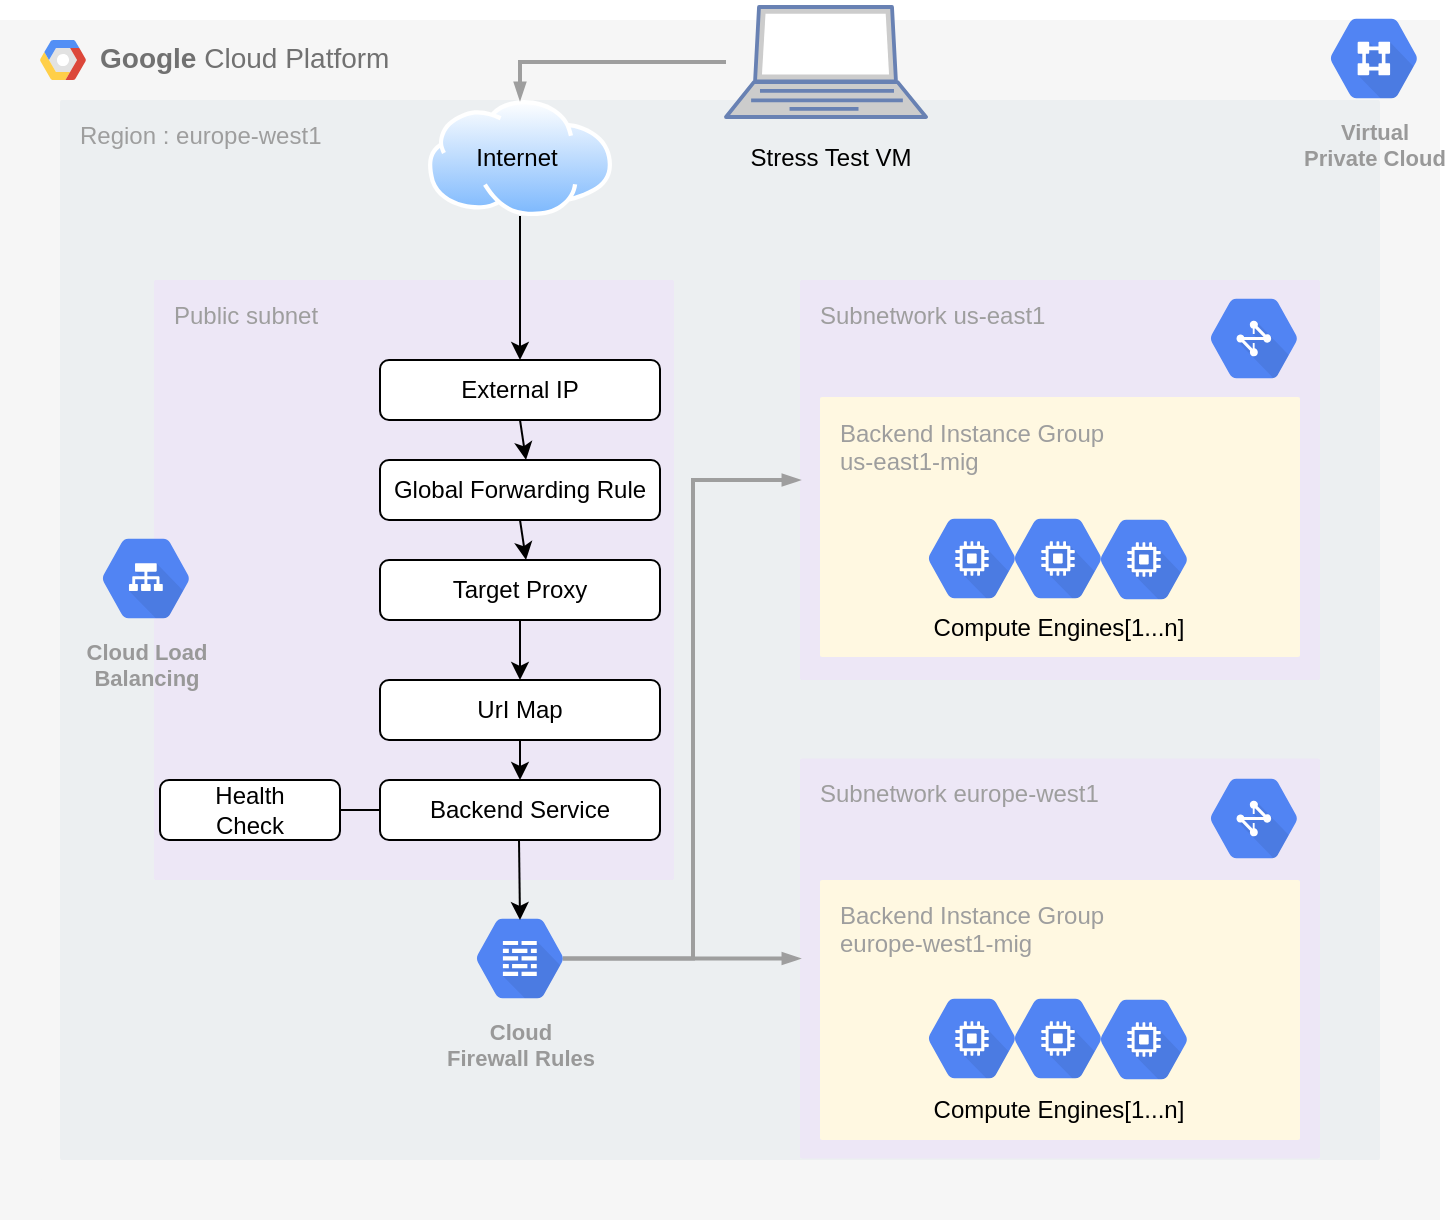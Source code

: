 <mxfile version="16.6.4" type="github">
  <diagram id="pWYNXqBe8x7Hirdf-r9Q" name="Page-1">
    <mxGraphModel dx="1422" dy="794" grid="1" gridSize="10" guides="1" tooltips="1" connect="1" arrows="1" fold="1" page="1" pageScale="1" pageWidth="827" pageHeight="1169" math="0" shadow="0">
      <root>
        <object label="" id="0">
          <mxCell />
        </object>
        <mxCell id="1" parent="0" />
        <mxCell id="X19Q8VQpx3kqBuvHNOcR-4" value="&lt;b&gt;Google &lt;/b&gt;Cloud Platform" style="fillColor=#F6F6F6;strokeColor=none;shadow=0;gradientColor=none;fontSize=14;align=left;spacing=10;fontColor=#717171;9E9E9E;verticalAlign=top;spacingTop=-4;fontStyle=0;spacingLeft=40;html=1;" parent="1" vertex="1">
          <mxGeometry x="77" y="30" width="720" height="600" as="geometry" />
        </mxCell>
        <mxCell id="X19Q8VQpx3kqBuvHNOcR-5" value="" style="shape=mxgraph.gcp2.google_cloud_platform;fillColor=#F6F6F6;strokeColor=none;shadow=0;gradientColor=none;" parent="X19Q8VQpx3kqBuvHNOcR-4" vertex="1">
          <mxGeometry width="23" height="20" relative="1" as="geometry">
            <mxPoint x="20" y="10" as="offset" />
          </mxGeometry>
        </mxCell>
        <mxCell id="X19Q8VQpx3kqBuvHNOcR-37" value="Project ID : vm-test" style="sketch=0;points=[[0,0,0],[0.25,0,0],[0.5,0,0],[0.75,0,0],[1,0,0],[1,0.25,0],[1,0.5,0],[1,0.75,0],[1,1,0],[0.75,1,0],[0.5,1,0],[0.25,1,0],[0,1,0],[0,0.75,0],[0,0.5,0],[0,0.25,0]];rounded=1;absoluteArcSize=1;arcSize=2;html=1;strokeColor=none;gradientColor=none;shadow=0;dashed=0;fontSize=12;fontColor=#9E9E9E;align=left;verticalAlign=top;spacing=10;spacingTop=-4;fillColor=#F6F6F6;" parent="X19Q8VQpx3kqBuvHNOcR-4" vertex="1">
          <mxGeometry x="20" y="40" width="680" height="540" as="geometry" />
        </mxCell>
        <mxCell id="X19Q8VQpx3kqBuvHNOcR-103" value="Region : europe-west1" style="sketch=0;points=[[0,0,0],[0.25,0,0],[0.5,0,0],[0.75,0,0],[1,0,0],[1,0.25,0],[1,0.5,0],[1,0.75,0],[1,1,0],[0.75,1,0],[0.5,1,0],[0.25,1,0],[0,1,0],[0,0.75,0],[0,0.5,0],[0,0.25,0]];rounded=1;absoluteArcSize=1;arcSize=2;html=1;strokeColor=none;gradientColor=none;shadow=0;dashed=0;fontSize=12;fontColor=#9E9E9E;align=left;verticalAlign=top;spacing=10;spacingTop=-4;fillColor=#ECEFF1;" parent="X19Q8VQpx3kqBuvHNOcR-37" vertex="1">
          <mxGeometry width="660" height="530" relative="1" as="geometry">
            <mxPoint x="10" as="offset" />
          </mxGeometry>
        </mxCell>
        <mxCell id="X19Q8VQpx3kqBuvHNOcR-40" value="Public subnet" style="sketch=0;points=[[0,0,0],[0.25,0,0],[0.5,0,0],[0.75,0,0],[1,0,0],[1,0.25,0],[1,0.5,0],[1,0.75,0],[1,1,0],[0.75,1,0],[0.5,1,0],[0.25,1,0],[0,1,0],[0,0.75,0],[0,0.5,0],[0,0.25,0]];rounded=1;absoluteArcSize=1;arcSize=2;html=1;strokeColor=none;gradientColor=none;shadow=0;dashed=0;fontSize=12;fontColor=#9E9E9E;align=left;verticalAlign=top;spacing=10;spacingTop=-4;fillColor=#EDE7F6;" parent="X19Q8VQpx3kqBuvHNOcR-37" vertex="1">
          <mxGeometry width="260" height="300" relative="1" as="geometry">
            <mxPoint x="57" y="90" as="offset" />
          </mxGeometry>
        </mxCell>
        <mxCell id="X19Q8VQpx3kqBuvHNOcR-127" value="Subnetwork us-east1" style="sketch=0;points=[[0,0,0],[0.25,0,0],[0.5,0,0],[0.75,0,0],[1,0,0],[1,0.25,0],[1,0.5,0],[1,0.75,0],[1,1,0],[0.75,1,0],[0.5,1,0],[0.25,1,0],[0,1,0],[0,0.75,0],[0,0.5,0],[0,0.25,0]];rounded=1;absoluteArcSize=1;arcSize=2;html=1;strokeColor=none;gradientColor=none;shadow=0;dashed=0;fontSize=12;fontColor=#9E9E9E;align=left;verticalAlign=top;spacing=10;spacingTop=-4;fillColor=#EDE7F6;" parent="X19Q8VQpx3kqBuvHNOcR-37" vertex="1">
          <mxGeometry x="380" y="90" width="260" height="200" as="geometry" />
        </mxCell>
        <mxCell id="X19Q8VQpx3kqBuvHNOcR-128" value="Subnetwork europe-west1" style="sketch=0;points=[[0,0,0],[0.25,0,0],[0.5,0,0],[0.75,0,0],[1,0,0],[1,0.25,0],[1,0.5,0],[1,0.75,0],[1,1,0],[0.75,1,0],[0.5,1,0],[0.25,1,0],[0,1,0],[0,0.75,0],[0,0.5,0],[0,0.25,0]];rounded=1;absoluteArcSize=1;arcSize=2;html=1;strokeColor=none;gradientColor=none;shadow=0;dashed=0;fontSize=12;fontColor=#9E9E9E;align=left;verticalAlign=top;spacing=10;spacingTop=-4;fillColor=#EDE7F6;" parent="X19Q8VQpx3kqBuvHNOcR-37" vertex="1">
          <mxGeometry x="380" y="329.25" width="260" height="200" as="geometry" />
        </mxCell>
        <mxCell id="X19Q8VQpx3kqBuvHNOcR-133" value="Cloud Load&#xa;Balancing" style="sketch=0;html=1;fillColor=#5184F3;strokeColor=none;verticalAlign=top;labelPosition=center;verticalLabelPosition=bottom;align=center;spacingTop=-6;fontSize=11;fontStyle=1;fontColor=#999999;shape=mxgraph.gcp2.hexIcon;prIcon=cloud_load_balancing" parent="X19Q8VQpx3kqBuvHNOcR-37" vertex="1">
          <mxGeometry x="20" y="210" width="66" height="58.5" as="geometry" />
        </mxCell>
        <mxCell id="X19Q8VQpx3kqBuvHNOcR-137" value="" style="aspect=fixed;perimeter=ellipsePerimeter;html=1;align=center;shadow=0;dashed=0;spacingTop=3;image;image=img/lib/active_directory/internet_cloud.svg;" parent="X19Q8VQpx3kqBuvHNOcR-37" vertex="1">
          <mxGeometry x="193.97" width="92.06" height="58" as="geometry" />
        </mxCell>
        <mxCell id="X19Q8VQpx3kqBuvHNOcR-139" value="" style="endArrow=classic;html=1;rounded=0;exitX=0.5;exitY=1;exitDx=0;exitDy=0;" parent="X19Q8VQpx3kqBuvHNOcR-37" source="X19Q8VQpx3kqBuvHNOcR-137" target="X19Q8VQpx3kqBuvHNOcR-140" edge="1">
          <mxGeometry width="50" height="50" relative="1" as="geometry">
            <mxPoint x="360" y="360" as="sourcePoint" />
            <mxPoint x="410" y="310" as="targetPoint" />
          </mxGeometry>
        </mxCell>
        <mxCell id="X19Q8VQpx3kqBuvHNOcR-140" value="External IP" style="rounded=1;whiteSpace=wrap;html=1;" parent="X19Q8VQpx3kqBuvHNOcR-37" vertex="1">
          <mxGeometry x="170" y="130" width="140" height="30" as="geometry" />
        </mxCell>
        <mxCell id="X19Q8VQpx3kqBuvHNOcR-141" value="Global Forwarding Rule" style="rounded=1;whiteSpace=wrap;html=1;" parent="X19Q8VQpx3kqBuvHNOcR-37" vertex="1">
          <mxGeometry x="170" y="180" width="140" height="30" as="geometry" />
        </mxCell>
        <mxCell id="X19Q8VQpx3kqBuvHNOcR-142" value="Target Proxy" style="rounded=1;whiteSpace=wrap;html=1;" parent="X19Q8VQpx3kqBuvHNOcR-37" vertex="1">
          <mxGeometry x="170" y="230" width="140" height="30" as="geometry" />
        </mxCell>
        <mxCell id="X19Q8VQpx3kqBuvHNOcR-143" value="UrI Map" style="rounded=1;whiteSpace=wrap;html=1;" parent="X19Q8VQpx3kqBuvHNOcR-37" vertex="1">
          <mxGeometry x="170" y="290" width="140" height="30" as="geometry" />
        </mxCell>
        <mxCell id="X19Q8VQpx3kqBuvHNOcR-144" value="Backend Service" style="rounded=1;whiteSpace=wrap;html=1;" parent="X19Q8VQpx3kqBuvHNOcR-37" vertex="1">
          <mxGeometry x="170" y="340" width="140" height="30" as="geometry" />
        </mxCell>
        <mxCell id="X19Q8VQpx3kqBuvHNOcR-145" value="Health&lt;br&gt;Check" style="rounded=1;whiteSpace=wrap;html=1;" parent="X19Q8VQpx3kqBuvHNOcR-37" vertex="1">
          <mxGeometry x="60" y="340" width="90" height="30" as="geometry" />
        </mxCell>
        <mxCell id="X19Q8VQpx3kqBuvHNOcR-146" value="" style="endArrow=none;html=1;rounded=0;entryX=1;entryY=0.5;entryDx=0;entryDy=0;exitX=0;exitY=0.5;exitDx=0;exitDy=0;" parent="X19Q8VQpx3kqBuvHNOcR-37" source="X19Q8VQpx3kqBuvHNOcR-144" target="X19Q8VQpx3kqBuvHNOcR-145" edge="1">
          <mxGeometry width="50" height="50" relative="1" as="geometry">
            <mxPoint x="360" y="360" as="sourcePoint" />
            <mxPoint x="410" y="310" as="targetPoint" />
          </mxGeometry>
        </mxCell>
        <mxCell id="SRtRHM4l6uf5ir-c9pAR-4" value="" style="endArrow=classic;html=1;rounded=0;exitX=0.5;exitY=1;exitDx=0;exitDy=0;" edge="1" parent="X19Q8VQpx3kqBuvHNOcR-37" source="X19Q8VQpx3kqBuvHNOcR-142" target="X19Q8VQpx3kqBuvHNOcR-143">
          <mxGeometry width="50" height="50" relative="1" as="geometry">
            <mxPoint x="250" y="220" as="sourcePoint" />
            <mxPoint x="250" y="240" as="targetPoint" />
          </mxGeometry>
        </mxCell>
        <mxCell id="SRtRHM4l6uf5ir-c9pAR-5" value="" style="endArrow=classic;html=1;rounded=0;exitX=0.5;exitY=1;exitDx=0;exitDy=0;" edge="1" parent="X19Q8VQpx3kqBuvHNOcR-37" source="X19Q8VQpx3kqBuvHNOcR-143" target="X19Q8VQpx3kqBuvHNOcR-144">
          <mxGeometry width="50" height="50" relative="1" as="geometry">
            <mxPoint x="250" y="270" as="sourcePoint" />
            <mxPoint x="250" y="300" as="targetPoint" />
          </mxGeometry>
        </mxCell>
        <mxCell id="SRtRHM4l6uf5ir-c9pAR-6" value="Cloud&#xa;Firewall Rules" style="sketch=0;html=1;fillColor=#5184F3;strokeColor=none;verticalAlign=top;labelPosition=center;verticalLabelPosition=bottom;align=center;spacingTop=-6;fontSize=11;fontStyle=1;fontColor=#999999;shape=mxgraph.gcp2.hexIcon;prIcon=cloud_firewall_rules" vertex="1" parent="X19Q8VQpx3kqBuvHNOcR-37">
          <mxGeometry x="207" y="400" width="66" height="58.5" as="geometry" />
        </mxCell>
        <mxCell id="SRtRHM4l6uf5ir-c9pAR-7" value="" style="endArrow=classic;html=1;rounded=0;exitX=0.5;exitY=1;exitDx=0;exitDy=0;" edge="1" parent="X19Q8VQpx3kqBuvHNOcR-37">
          <mxGeometry width="50" height="50" relative="1" as="geometry">
            <mxPoint x="239.5" y="370" as="sourcePoint" />
            <mxPoint x="240" y="410" as="targetPoint" />
          </mxGeometry>
        </mxCell>
        <mxCell id="SRtRHM4l6uf5ir-c9pAR-10" value="" style="edgeStyle=orthogonalEdgeStyle;fontSize=12;html=1;endArrow=blockThin;endFill=1;rounded=0;strokeWidth=2;endSize=4;startSize=4;dashed=0;strokeColor=#9E9E9E;exitX=0.825;exitY=0.5;exitDx=0;exitDy=0;exitPerimeter=0;entryX=0;entryY=0.5;entryDx=0;entryDy=0;entryPerimeter=0;" edge="1" parent="X19Q8VQpx3kqBuvHNOcR-37" source="SRtRHM4l6uf5ir-c9pAR-6" target="X19Q8VQpx3kqBuvHNOcR-127">
          <mxGeometry width="100" relative="1" as="geometry">
            <mxPoint x="570" y="460" as="sourcePoint" />
            <mxPoint x="670" y="460" as="targetPoint" />
          </mxGeometry>
        </mxCell>
        <mxCell id="SRtRHM4l6uf5ir-c9pAR-11" value="" style="edgeStyle=orthogonalEdgeStyle;fontSize=12;html=1;endArrow=blockThin;endFill=1;rounded=0;strokeWidth=2;endSize=4;startSize=4;dashed=0;strokeColor=#9E9E9E;entryX=0;entryY=0.5;entryDx=0;entryDy=0;entryPerimeter=0;exitX=0.825;exitY=0.5;exitDx=0;exitDy=0;exitPerimeter=0;" edge="1" parent="X19Q8VQpx3kqBuvHNOcR-37" source="SRtRHM4l6uf5ir-c9pAR-6" target="X19Q8VQpx3kqBuvHNOcR-128">
          <mxGeometry width="100" relative="1" as="geometry">
            <mxPoint x="270" y="430" as="sourcePoint" />
            <mxPoint x="670" y="460" as="targetPoint" />
            <Array as="points">
              <mxPoint x="380" y="429" />
            </Array>
          </mxGeometry>
        </mxCell>
        <mxCell id="SRtRHM4l6uf5ir-c9pAR-15" value="" style="sketch=0;html=1;fillColor=#5184F3;strokeColor=none;verticalAlign=top;labelPosition=center;verticalLabelPosition=bottom;align=center;spacingTop=-6;fontSize=11;fontStyle=1;fontColor=#999999;shape=mxgraph.gcp2.hexIcon;prIcon=cloud_network" vertex="1" parent="X19Q8VQpx3kqBuvHNOcR-37">
          <mxGeometry x="574" y="90" width="66" height="58.5" as="geometry" />
        </mxCell>
        <mxCell id="SRtRHM4l6uf5ir-c9pAR-16" value="" style="sketch=0;html=1;fillColor=#5184F3;strokeColor=none;verticalAlign=top;labelPosition=center;verticalLabelPosition=bottom;align=center;spacingTop=-6;fontSize=11;fontStyle=1;fontColor=#999999;shape=mxgraph.gcp2.hexIcon;prIcon=cloud_network" vertex="1" parent="X19Q8VQpx3kqBuvHNOcR-37">
          <mxGeometry x="574" y="330" width="66" height="58.5" as="geometry" />
        </mxCell>
        <mxCell id="SRtRHM4l6uf5ir-c9pAR-17" value="Backend Instance Group&lt;br&gt;us-east1-mig" style="sketch=0;points=[[0,0,0],[0.25,0,0],[0.5,0,0],[0.75,0,0],[1,0,0],[1,0.25,0],[1,0.5,0],[1,0.75,0],[1,1,0],[0.75,1,0],[0.5,1,0],[0.25,1,0],[0,1,0],[0,0.75,0],[0,0.5,0],[0,0.25,0]];rounded=1;absoluteArcSize=1;arcSize=2;html=1;strokeColor=none;gradientColor=none;shadow=0;dashed=0;fontSize=12;fontColor=#9E9E9E;align=left;verticalAlign=top;spacing=10;spacingTop=-4;fillColor=#FFF8E1;" vertex="1" parent="X19Q8VQpx3kqBuvHNOcR-37">
          <mxGeometry x="390" y="148.5" width="240" height="130" as="geometry" />
        </mxCell>
        <mxCell id="SRtRHM4l6uf5ir-c9pAR-18" value="Backend Instance Group&lt;br&gt;europe-west1-mig" style="sketch=0;points=[[0,0,0],[0.25,0,0],[0.5,0,0],[0.75,0,0],[1,0,0],[1,0.25,0],[1,0.5,0],[1,0.75,0],[1,1,0],[0.75,1,0],[0.5,1,0],[0.25,1,0],[0,1,0],[0,0.75,0],[0,0.5,0],[0,0.25,0]];rounded=1;absoluteArcSize=1;arcSize=2;html=1;strokeColor=none;gradientColor=none;shadow=0;dashed=0;fontSize=12;fontColor=#9E9E9E;align=left;verticalAlign=top;spacing=10;spacingTop=-4;fillColor=#FFF8E1;" vertex="1" parent="X19Q8VQpx3kqBuvHNOcR-37">
          <mxGeometry x="390" y="390" width="240" height="130" as="geometry" />
        </mxCell>
        <mxCell id="SRtRHM4l6uf5ir-c9pAR-19" value="" style="sketch=0;html=1;fillColor=#5184F3;strokeColor=none;verticalAlign=top;labelPosition=center;verticalLabelPosition=bottom;align=center;spacingTop=-6;fontSize=11;fontStyle=1;fontColor=#999999;shape=mxgraph.gcp2.hexIcon;prIcon=compute_engine" vertex="1" parent="X19Q8VQpx3kqBuvHNOcR-37">
          <mxGeometry x="433" y="200" width="66" height="58.5" as="geometry" />
        </mxCell>
        <mxCell id="SRtRHM4l6uf5ir-c9pAR-20" value="" style="sketch=0;html=1;fillColor=#5184F3;strokeColor=none;verticalAlign=top;labelPosition=center;verticalLabelPosition=bottom;align=center;spacingTop=-6;fontSize=11;fontStyle=1;fontColor=#999999;shape=mxgraph.gcp2.hexIcon;prIcon=compute_engine" vertex="1" parent="X19Q8VQpx3kqBuvHNOcR-37">
          <mxGeometry x="476" y="200" width="66" height="58.5" as="geometry" />
        </mxCell>
        <mxCell id="SRtRHM4l6uf5ir-c9pAR-21" value="" style="sketch=0;html=1;fillColor=#5184F3;strokeColor=none;verticalAlign=top;labelPosition=center;verticalLabelPosition=bottom;align=center;spacingTop=-6;fontSize=11;fontStyle=1;fontColor=#999999;shape=mxgraph.gcp2.hexIcon;prIcon=compute_engine" vertex="1" parent="X19Q8VQpx3kqBuvHNOcR-37">
          <mxGeometry x="519" y="200.5" width="66" height="58.5" as="geometry" />
        </mxCell>
        <mxCell id="SRtRHM4l6uf5ir-c9pAR-28" value="" style="sketch=0;html=1;fillColor=#5184F3;strokeColor=none;verticalAlign=top;labelPosition=center;verticalLabelPosition=bottom;align=center;spacingTop=-6;fontSize=11;fontStyle=1;fontColor=#999999;shape=mxgraph.gcp2.hexIcon;prIcon=compute_engine" vertex="1" parent="X19Q8VQpx3kqBuvHNOcR-37">
          <mxGeometry x="519" y="440.5" width="66" height="58.5" as="geometry" />
        </mxCell>
        <mxCell id="SRtRHM4l6uf5ir-c9pAR-29" value="" style="sketch=0;html=1;fillColor=#5184F3;strokeColor=none;verticalAlign=top;labelPosition=center;verticalLabelPosition=bottom;align=center;spacingTop=-6;fontSize=11;fontStyle=1;fontColor=#999999;shape=mxgraph.gcp2.hexIcon;prIcon=compute_engine" vertex="1" parent="X19Q8VQpx3kqBuvHNOcR-37">
          <mxGeometry x="433" y="440" width="66" height="58.5" as="geometry" />
        </mxCell>
        <mxCell id="SRtRHM4l6uf5ir-c9pAR-30" value="" style="sketch=0;html=1;fillColor=#5184F3;strokeColor=none;verticalAlign=top;labelPosition=center;verticalLabelPosition=bottom;align=center;spacingTop=-6;fontSize=11;fontStyle=1;fontColor=#999999;shape=mxgraph.gcp2.hexIcon;prIcon=compute_engine" vertex="1" parent="X19Q8VQpx3kqBuvHNOcR-37">
          <mxGeometry x="476" y="440" width="66" height="58.5" as="geometry" />
        </mxCell>
        <mxCell id="SRtRHM4l6uf5ir-c9pAR-31" value="Compute Engines[1...n]" style="text;html=1;strokeColor=none;fillColor=none;align=center;verticalAlign=middle;whiteSpace=wrap;rounded=0;" vertex="1" parent="X19Q8VQpx3kqBuvHNOcR-37">
          <mxGeometry x="430.5" y="248.5" width="157" height="30" as="geometry" />
        </mxCell>
        <mxCell id="SRtRHM4l6uf5ir-c9pAR-32" value="Compute Engines[1...n]" style="text;html=1;strokeColor=none;fillColor=none;align=center;verticalAlign=middle;whiteSpace=wrap;rounded=0;" vertex="1" parent="X19Q8VQpx3kqBuvHNOcR-37">
          <mxGeometry x="430.5" y="490" width="157" height="30" as="geometry" />
        </mxCell>
        <mxCell id="SRtRHM4l6uf5ir-c9pAR-40" value="Stress Test VM" style="text;html=1;strokeColor=none;fillColor=none;align=center;verticalAlign=middle;whiteSpace=wrap;rounded=0;" vertex="1" parent="X19Q8VQpx3kqBuvHNOcR-37">
          <mxGeometry x="317" y="14" width="157" height="30" as="geometry" />
        </mxCell>
        <mxCell id="SRtRHM4l6uf5ir-c9pAR-41" value="Internet" style="text;html=1;strokeColor=none;fillColor=none;align=center;verticalAlign=middle;whiteSpace=wrap;rounded=0;" vertex="1" parent="X19Q8VQpx3kqBuvHNOcR-37">
          <mxGeometry x="160" y="14" width="157" height="30" as="geometry" />
        </mxCell>
        <mxCell id="SRtRHM4l6uf5ir-c9pAR-14" value="Virtual&#xa;Private Cloud" style="sketch=0;html=1;fillColor=#5184F3;strokeColor=none;verticalAlign=top;labelPosition=center;verticalLabelPosition=bottom;align=center;spacingTop=-6;fontSize=11;fontStyle=1;fontColor=#999999;shape=mxgraph.gcp2.hexIcon;prIcon=virtual_private_cloud" vertex="1" parent="X19Q8VQpx3kqBuvHNOcR-4">
          <mxGeometry x="654" y="-10" width="66" height="58.5" as="geometry" />
        </mxCell>
        <mxCell id="SRtRHM4l6uf5ir-c9pAR-34" value="" style="fontColor=#0066CC;verticalAlign=top;verticalLabelPosition=bottom;labelPosition=center;align=center;html=1;outlineConnect=0;fillColor=#CCCCCC;strokeColor=#6881B3;gradientColor=none;gradientDirection=north;strokeWidth=2;shape=mxgraph.networks.laptop;" vertex="1" parent="X19Q8VQpx3kqBuvHNOcR-4">
          <mxGeometry x="363" y="-6.5" width="100" height="55" as="geometry" />
        </mxCell>
        <mxCell id="SRtRHM4l6uf5ir-c9pAR-39" value="" style="edgeStyle=orthogonalEdgeStyle;fontSize=12;html=1;endArrow=blockThin;endFill=1;rounded=0;strokeWidth=2;endSize=4;startSize=4;dashed=0;strokeColor=#9E9E9E;entryX=0.5;entryY=0;entryDx=0;entryDy=0;" edge="1" parent="X19Q8VQpx3kqBuvHNOcR-4" source="SRtRHM4l6uf5ir-c9pAR-34" target="X19Q8VQpx3kqBuvHNOcR-137">
          <mxGeometry width="100" relative="1" as="geometry">
            <mxPoint x="353" y="190" as="sourcePoint" />
            <mxPoint x="453" y="190" as="targetPoint" />
          </mxGeometry>
        </mxCell>
        <mxCell id="SRtRHM4l6uf5ir-c9pAR-1" value="" style="endArrow=classic;html=1;rounded=0;exitX=0.5;exitY=1;exitDx=0;exitDy=0;" edge="1" parent="1" source="X19Q8VQpx3kqBuvHNOcR-140">
          <mxGeometry width="50" height="50" relative="1" as="geometry">
            <mxPoint x="350" y="190" as="sourcePoint" />
            <mxPoint x="340" y="250" as="targetPoint" />
          </mxGeometry>
        </mxCell>
        <mxCell id="SRtRHM4l6uf5ir-c9pAR-3" value="" style="endArrow=classic;html=1;rounded=0;exitX=0.5;exitY=1;exitDx=0;exitDy=0;" edge="1" parent="1" source="X19Q8VQpx3kqBuvHNOcR-141">
          <mxGeometry width="50" height="50" relative="1" as="geometry">
            <mxPoint x="350" y="240" as="sourcePoint" />
            <mxPoint x="340" y="300" as="targetPoint" />
          </mxGeometry>
        </mxCell>
      </root>
    </mxGraphModel>
  </diagram>
</mxfile>
